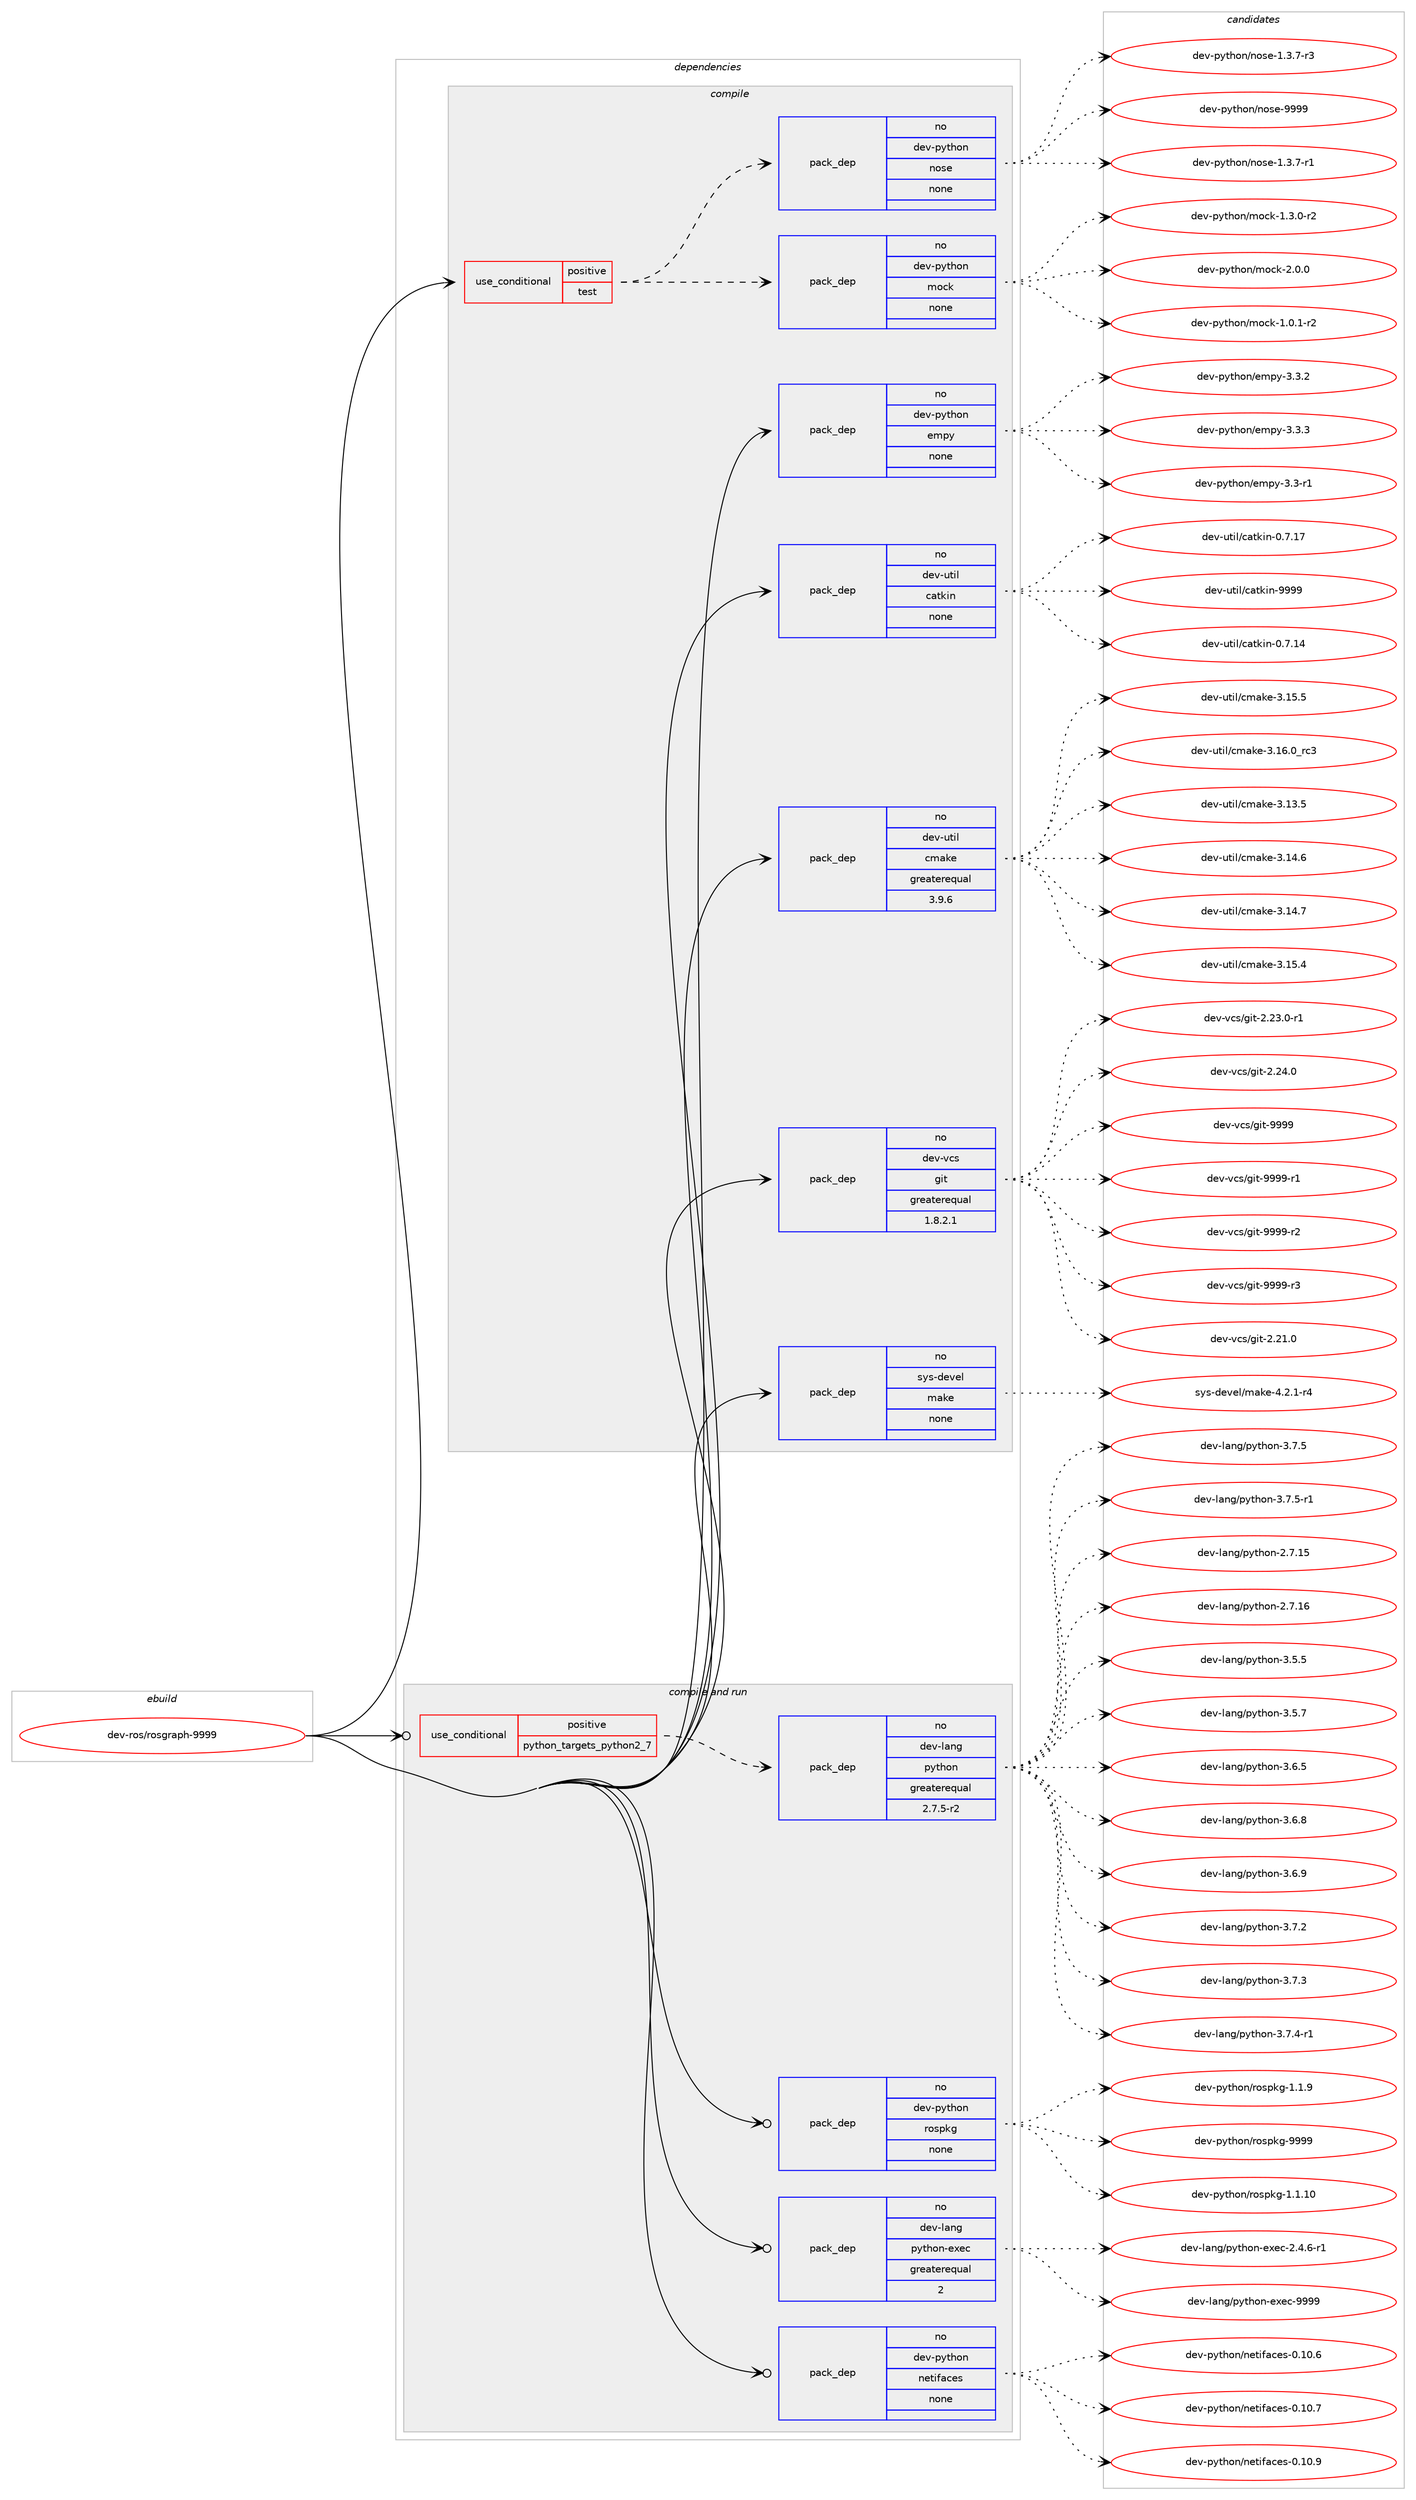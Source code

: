 digraph prolog {

# *************
# Graph options
# *************

newrank=true;
concentrate=true;
compound=true;
graph [rankdir=LR,fontname=Helvetica,fontsize=10,ranksep=1.5];#, ranksep=2.5, nodesep=0.2];
edge  [arrowhead=vee];
node  [fontname=Helvetica,fontsize=10];

# **********
# The ebuild
# **********

subgraph cluster_leftcol {
color=gray;
rank=same;
label=<<i>ebuild</i>>;
id [label="dev-ros/rosgraph-9999", color=red, width=4, href="../dev-ros/rosgraph-9999.svg"];
}

# ****************
# The dependencies
# ****************

subgraph cluster_midcol {
color=gray;
label=<<i>dependencies</i>>;
subgraph cluster_compile {
fillcolor="#eeeeee";
style=filled;
label=<<i>compile</i>>;
subgraph cond154670 {
dependency661471 [label=<<TABLE BORDER="0" CELLBORDER="1" CELLSPACING="0" CELLPADDING="4"><TR><TD ROWSPAN="3" CELLPADDING="10">use_conditional</TD></TR><TR><TD>positive</TD></TR><TR><TD>test</TD></TR></TABLE>>, shape=none, color=red];
subgraph pack494895 {
dependency661472 [label=<<TABLE BORDER="0" CELLBORDER="1" CELLSPACING="0" CELLPADDING="4" WIDTH="220"><TR><TD ROWSPAN="6" CELLPADDING="30">pack_dep</TD></TR><TR><TD WIDTH="110">no</TD></TR><TR><TD>dev-python</TD></TR><TR><TD>mock</TD></TR><TR><TD>none</TD></TR><TR><TD></TD></TR></TABLE>>, shape=none, color=blue];
}
dependency661471:e -> dependency661472:w [weight=20,style="dashed",arrowhead="vee"];
subgraph pack494896 {
dependency661473 [label=<<TABLE BORDER="0" CELLBORDER="1" CELLSPACING="0" CELLPADDING="4" WIDTH="220"><TR><TD ROWSPAN="6" CELLPADDING="30">pack_dep</TD></TR><TR><TD WIDTH="110">no</TD></TR><TR><TD>dev-python</TD></TR><TR><TD>nose</TD></TR><TR><TD>none</TD></TR><TR><TD></TD></TR></TABLE>>, shape=none, color=blue];
}
dependency661471:e -> dependency661473:w [weight=20,style="dashed",arrowhead="vee"];
}
id:e -> dependency661471:w [weight=20,style="solid",arrowhead="vee"];
subgraph pack494897 {
dependency661474 [label=<<TABLE BORDER="0" CELLBORDER="1" CELLSPACING="0" CELLPADDING="4" WIDTH="220"><TR><TD ROWSPAN="6" CELLPADDING="30">pack_dep</TD></TR><TR><TD WIDTH="110">no</TD></TR><TR><TD>dev-python</TD></TR><TR><TD>empy</TD></TR><TR><TD>none</TD></TR><TR><TD></TD></TR></TABLE>>, shape=none, color=blue];
}
id:e -> dependency661474:w [weight=20,style="solid",arrowhead="vee"];
subgraph pack494898 {
dependency661475 [label=<<TABLE BORDER="0" CELLBORDER="1" CELLSPACING="0" CELLPADDING="4" WIDTH="220"><TR><TD ROWSPAN="6" CELLPADDING="30">pack_dep</TD></TR><TR><TD WIDTH="110">no</TD></TR><TR><TD>dev-util</TD></TR><TR><TD>catkin</TD></TR><TR><TD>none</TD></TR><TR><TD></TD></TR></TABLE>>, shape=none, color=blue];
}
id:e -> dependency661475:w [weight=20,style="solid",arrowhead="vee"];
subgraph pack494899 {
dependency661476 [label=<<TABLE BORDER="0" CELLBORDER="1" CELLSPACING="0" CELLPADDING="4" WIDTH="220"><TR><TD ROWSPAN="6" CELLPADDING="30">pack_dep</TD></TR><TR><TD WIDTH="110">no</TD></TR><TR><TD>dev-util</TD></TR><TR><TD>cmake</TD></TR><TR><TD>greaterequal</TD></TR><TR><TD>3.9.6</TD></TR></TABLE>>, shape=none, color=blue];
}
id:e -> dependency661476:w [weight=20,style="solid",arrowhead="vee"];
subgraph pack494900 {
dependency661477 [label=<<TABLE BORDER="0" CELLBORDER="1" CELLSPACING="0" CELLPADDING="4" WIDTH="220"><TR><TD ROWSPAN="6" CELLPADDING="30">pack_dep</TD></TR><TR><TD WIDTH="110">no</TD></TR><TR><TD>dev-vcs</TD></TR><TR><TD>git</TD></TR><TR><TD>greaterequal</TD></TR><TR><TD>1.8.2.1</TD></TR></TABLE>>, shape=none, color=blue];
}
id:e -> dependency661477:w [weight=20,style="solid",arrowhead="vee"];
subgraph pack494901 {
dependency661478 [label=<<TABLE BORDER="0" CELLBORDER="1" CELLSPACING="0" CELLPADDING="4" WIDTH="220"><TR><TD ROWSPAN="6" CELLPADDING="30">pack_dep</TD></TR><TR><TD WIDTH="110">no</TD></TR><TR><TD>sys-devel</TD></TR><TR><TD>make</TD></TR><TR><TD>none</TD></TR><TR><TD></TD></TR></TABLE>>, shape=none, color=blue];
}
id:e -> dependency661478:w [weight=20,style="solid",arrowhead="vee"];
}
subgraph cluster_compileandrun {
fillcolor="#eeeeee";
style=filled;
label=<<i>compile and run</i>>;
subgraph cond154671 {
dependency661479 [label=<<TABLE BORDER="0" CELLBORDER="1" CELLSPACING="0" CELLPADDING="4"><TR><TD ROWSPAN="3" CELLPADDING="10">use_conditional</TD></TR><TR><TD>positive</TD></TR><TR><TD>python_targets_python2_7</TD></TR></TABLE>>, shape=none, color=red];
subgraph pack494902 {
dependency661480 [label=<<TABLE BORDER="0" CELLBORDER="1" CELLSPACING="0" CELLPADDING="4" WIDTH="220"><TR><TD ROWSPAN="6" CELLPADDING="30">pack_dep</TD></TR><TR><TD WIDTH="110">no</TD></TR><TR><TD>dev-lang</TD></TR><TR><TD>python</TD></TR><TR><TD>greaterequal</TD></TR><TR><TD>2.7.5-r2</TD></TR></TABLE>>, shape=none, color=blue];
}
dependency661479:e -> dependency661480:w [weight=20,style="dashed",arrowhead="vee"];
}
id:e -> dependency661479:w [weight=20,style="solid",arrowhead="odotvee"];
subgraph pack494903 {
dependency661481 [label=<<TABLE BORDER="0" CELLBORDER="1" CELLSPACING="0" CELLPADDING="4" WIDTH="220"><TR><TD ROWSPAN="6" CELLPADDING="30">pack_dep</TD></TR><TR><TD WIDTH="110">no</TD></TR><TR><TD>dev-lang</TD></TR><TR><TD>python-exec</TD></TR><TR><TD>greaterequal</TD></TR><TR><TD>2</TD></TR></TABLE>>, shape=none, color=blue];
}
id:e -> dependency661481:w [weight=20,style="solid",arrowhead="odotvee"];
subgraph pack494904 {
dependency661482 [label=<<TABLE BORDER="0" CELLBORDER="1" CELLSPACING="0" CELLPADDING="4" WIDTH="220"><TR><TD ROWSPAN="6" CELLPADDING="30">pack_dep</TD></TR><TR><TD WIDTH="110">no</TD></TR><TR><TD>dev-python</TD></TR><TR><TD>netifaces</TD></TR><TR><TD>none</TD></TR><TR><TD></TD></TR></TABLE>>, shape=none, color=blue];
}
id:e -> dependency661482:w [weight=20,style="solid",arrowhead="odotvee"];
subgraph pack494905 {
dependency661483 [label=<<TABLE BORDER="0" CELLBORDER="1" CELLSPACING="0" CELLPADDING="4" WIDTH="220"><TR><TD ROWSPAN="6" CELLPADDING="30">pack_dep</TD></TR><TR><TD WIDTH="110">no</TD></TR><TR><TD>dev-python</TD></TR><TR><TD>rospkg</TD></TR><TR><TD>none</TD></TR><TR><TD></TD></TR></TABLE>>, shape=none, color=blue];
}
id:e -> dependency661483:w [weight=20,style="solid",arrowhead="odotvee"];
}
subgraph cluster_run {
fillcolor="#eeeeee";
style=filled;
label=<<i>run</i>>;
}
}

# **************
# The candidates
# **************

subgraph cluster_choices {
rank=same;
color=gray;
label=<<i>candidates</i>>;

subgraph choice494895 {
color=black;
nodesep=1;
choice1001011184511212111610411111047109111991074549464846494511450 [label="dev-python/mock-1.0.1-r2", color=red, width=4,href="../dev-python/mock-1.0.1-r2.svg"];
choice1001011184511212111610411111047109111991074549465146484511450 [label="dev-python/mock-1.3.0-r2", color=red, width=4,href="../dev-python/mock-1.3.0-r2.svg"];
choice100101118451121211161041111104710911199107455046484648 [label="dev-python/mock-2.0.0", color=red, width=4,href="../dev-python/mock-2.0.0.svg"];
dependency661472:e -> choice1001011184511212111610411111047109111991074549464846494511450:w [style=dotted,weight="100"];
dependency661472:e -> choice1001011184511212111610411111047109111991074549465146484511450:w [style=dotted,weight="100"];
dependency661472:e -> choice100101118451121211161041111104710911199107455046484648:w [style=dotted,weight="100"];
}
subgraph choice494896 {
color=black;
nodesep=1;
choice10010111845112121116104111110471101111151014549465146554511449 [label="dev-python/nose-1.3.7-r1", color=red, width=4,href="../dev-python/nose-1.3.7-r1.svg"];
choice10010111845112121116104111110471101111151014549465146554511451 [label="dev-python/nose-1.3.7-r3", color=red, width=4,href="../dev-python/nose-1.3.7-r3.svg"];
choice10010111845112121116104111110471101111151014557575757 [label="dev-python/nose-9999", color=red, width=4,href="../dev-python/nose-9999.svg"];
dependency661473:e -> choice10010111845112121116104111110471101111151014549465146554511449:w [style=dotted,weight="100"];
dependency661473:e -> choice10010111845112121116104111110471101111151014549465146554511451:w [style=dotted,weight="100"];
dependency661473:e -> choice10010111845112121116104111110471101111151014557575757:w [style=dotted,weight="100"];
}
subgraph choice494897 {
color=black;
nodesep=1;
choice1001011184511212111610411111047101109112121455146514511449 [label="dev-python/empy-3.3-r1", color=red, width=4,href="../dev-python/empy-3.3-r1.svg"];
choice1001011184511212111610411111047101109112121455146514650 [label="dev-python/empy-3.3.2", color=red, width=4,href="../dev-python/empy-3.3.2.svg"];
choice1001011184511212111610411111047101109112121455146514651 [label="dev-python/empy-3.3.3", color=red, width=4,href="../dev-python/empy-3.3.3.svg"];
dependency661474:e -> choice1001011184511212111610411111047101109112121455146514511449:w [style=dotted,weight="100"];
dependency661474:e -> choice1001011184511212111610411111047101109112121455146514650:w [style=dotted,weight="100"];
dependency661474:e -> choice1001011184511212111610411111047101109112121455146514651:w [style=dotted,weight="100"];
}
subgraph choice494898 {
color=black;
nodesep=1;
choice1001011184511711610510847999711610710511045484655464952 [label="dev-util/catkin-0.7.14", color=red, width=4,href="../dev-util/catkin-0.7.14.svg"];
choice1001011184511711610510847999711610710511045484655464955 [label="dev-util/catkin-0.7.17", color=red, width=4,href="../dev-util/catkin-0.7.17.svg"];
choice100101118451171161051084799971161071051104557575757 [label="dev-util/catkin-9999", color=red, width=4,href="../dev-util/catkin-9999.svg"];
dependency661475:e -> choice1001011184511711610510847999711610710511045484655464952:w [style=dotted,weight="100"];
dependency661475:e -> choice1001011184511711610510847999711610710511045484655464955:w [style=dotted,weight="100"];
dependency661475:e -> choice100101118451171161051084799971161071051104557575757:w [style=dotted,weight="100"];
}
subgraph choice494899 {
color=black;
nodesep=1;
choice1001011184511711610510847991099710710145514649514653 [label="dev-util/cmake-3.13.5", color=red, width=4,href="../dev-util/cmake-3.13.5.svg"];
choice1001011184511711610510847991099710710145514649524654 [label="dev-util/cmake-3.14.6", color=red, width=4,href="../dev-util/cmake-3.14.6.svg"];
choice1001011184511711610510847991099710710145514649524655 [label="dev-util/cmake-3.14.7", color=red, width=4,href="../dev-util/cmake-3.14.7.svg"];
choice1001011184511711610510847991099710710145514649534652 [label="dev-util/cmake-3.15.4", color=red, width=4,href="../dev-util/cmake-3.15.4.svg"];
choice1001011184511711610510847991099710710145514649534653 [label="dev-util/cmake-3.15.5", color=red, width=4,href="../dev-util/cmake-3.15.5.svg"];
choice1001011184511711610510847991099710710145514649544648951149951 [label="dev-util/cmake-3.16.0_rc3", color=red, width=4,href="../dev-util/cmake-3.16.0_rc3.svg"];
dependency661476:e -> choice1001011184511711610510847991099710710145514649514653:w [style=dotted,weight="100"];
dependency661476:e -> choice1001011184511711610510847991099710710145514649524654:w [style=dotted,weight="100"];
dependency661476:e -> choice1001011184511711610510847991099710710145514649524655:w [style=dotted,weight="100"];
dependency661476:e -> choice1001011184511711610510847991099710710145514649534652:w [style=dotted,weight="100"];
dependency661476:e -> choice1001011184511711610510847991099710710145514649534653:w [style=dotted,weight="100"];
dependency661476:e -> choice1001011184511711610510847991099710710145514649544648951149951:w [style=dotted,weight="100"];
}
subgraph choice494900 {
color=black;
nodesep=1;
choice10010111845118991154710310511645504650494648 [label="dev-vcs/git-2.21.0", color=red, width=4,href="../dev-vcs/git-2.21.0.svg"];
choice100101118451189911547103105116455046505146484511449 [label="dev-vcs/git-2.23.0-r1", color=red, width=4,href="../dev-vcs/git-2.23.0-r1.svg"];
choice10010111845118991154710310511645504650524648 [label="dev-vcs/git-2.24.0", color=red, width=4,href="../dev-vcs/git-2.24.0.svg"];
choice1001011184511899115471031051164557575757 [label="dev-vcs/git-9999", color=red, width=4,href="../dev-vcs/git-9999.svg"];
choice10010111845118991154710310511645575757574511449 [label="dev-vcs/git-9999-r1", color=red, width=4,href="../dev-vcs/git-9999-r1.svg"];
choice10010111845118991154710310511645575757574511450 [label="dev-vcs/git-9999-r2", color=red, width=4,href="../dev-vcs/git-9999-r2.svg"];
choice10010111845118991154710310511645575757574511451 [label="dev-vcs/git-9999-r3", color=red, width=4,href="../dev-vcs/git-9999-r3.svg"];
dependency661477:e -> choice10010111845118991154710310511645504650494648:w [style=dotted,weight="100"];
dependency661477:e -> choice100101118451189911547103105116455046505146484511449:w [style=dotted,weight="100"];
dependency661477:e -> choice10010111845118991154710310511645504650524648:w [style=dotted,weight="100"];
dependency661477:e -> choice1001011184511899115471031051164557575757:w [style=dotted,weight="100"];
dependency661477:e -> choice10010111845118991154710310511645575757574511449:w [style=dotted,weight="100"];
dependency661477:e -> choice10010111845118991154710310511645575757574511450:w [style=dotted,weight="100"];
dependency661477:e -> choice10010111845118991154710310511645575757574511451:w [style=dotted,weight="100"];
}
subgraph choice494901 {
color=black;
nodesep=1;
choice1151211154510010111810110847109971071014552465046494511452 [label="sys-devel/make-4.2.1-r4", color=red, width=4,href="../sys-devel/make-4.2.1-r4.svg"];
dependency661478:e -> choice1151211154510010111810110847109971071014552465046494511452:w [style=dotted,weight="100"];
}
subgraph choice494902 {
color=black;
nodesep=1;
choice10010111845108971101034711212111610411111045504655464953 [label="dev-lang/python-2.7.15", color=red, width=4,href="../dev-lang/python-2.7.15.svg"];
choice10010111845108971101034711212111610411111045504655464954 [label="dev-lang/python-2.7.16", color=red, width=4,href="../dev-lang/python-2.7.16.svg"];
choice100101118451089711010347112121116104111110455146534653 [label="dev-lang/python-3.5.5", color=red, width=4,href="../dev-lang/python-3.5.5.svg"];
choice100101118451089711010347112121116104111110455146534655 [label="dev-lang/python-3.5.7", color=red, width=4,href="../dev-lang/python-3.5.7.svg"];
choice100101118451089711010347112121116104111110455146544653 [label="dev-lang/python-3.6.5", color=red, width=4,href="../dev-lang/python-3.6.5.svg"];
choice100101118451089711010347112121116104111110455146544656 [label="dev-lang/python-3.6.8", color=red, width=4,href="../dev-lang/python-3.6.8.svg"];
choice100101118451089711010347112121116104111110455146544657 [label="dev-lang/python-3.6.9", color=red, width=4,href="../dev-lang/python-3.6.9.svg"];
choice100101118451089711010347112121116104111110455146554650 [label="dev-lang/python-3.7.2", color=red, width=4,href="../dev-lang/python-3.7.2.svg"];
choice100101118451089711010347112121116104111110455146554651 [label="dev-lang/python-3.7.3", color=red, width=4,href="../dev-lang/python-3.7.3.svg"];
choice1001011184510897110103471121211161041111104551465546524511449 [label="dev-lang/python-3.7.4-r1", color=red, width=4,href="../dev-lang/python-3.7.4-r1.svg"];
choice100101118451089711010347112121116104111110455146554653 [label="dev-lang/python-3.7.5", color=red, width=4,href="../dev-lang/python-3.7.5.svg"];
choice1001011184510897110103471121211161041111104551465546534511449 [label="dev-lang/python-3.7.5-r1", color=red, width=4,href="../dev-lang/python-3.7.5-r1.svg"];
dependency661480:e -> choice10010111845108971101034711212111610411111045504655464953:w [style=dotted,weight="100"];
dependency661480:e -> choice10010111845108971101034711212111610411111045504655464954:w [style=dotted,weight="100"];
dependency661480:e -> choice100101118451089711010347112121116104111110455146534653:w [style=dotted,weight="100"];
dependency661480:e -> choice100101118451089711010347112121116104111110455146534655:w [style=dotted,weight="100"];
dependency661480:e -> choice100101118451089711010347112121116104111110455146544653:w [style=dotted,weight="100"];
dependency661480:e -> choice100101118451089711010347112121116104111110455146544656:w [style=dotted,weight="100"];
dependency661480:e -> choice100101118451089711010347112121116104111110455146544657:w [style=dotted,weight="100"];
dependency661480:e -> choice100101118451089711010347112121116104111110455146554650:w [style=dotted,weight="100"];
dependency661480:e -> choice100101118451089711010347112121116104111110455146554651:w [style=dotted,weight="100"];
dependency661480:e -> choice1001011184510897110103471121211161041111104551465546524511449:w [style=dotted,weight="100"];
dependency661480:e -> choice100101118451089711010347112121116104111110455146554653:w [style=dotted,weight="100"];
dependency661480:e -> choice1001011184510897110103471121211161041111104551465546534511449:w [style=dotted,weight="100"];
}
subgraph choice494903 {
color=black;
nodesep=1;
choice10010111845108971101034711212111610411111045101120101994550465246544511449 [label="dev-lang/python-exec-2.4.6-r1", color=red, width=4,href="../dev-lang/python-exec-2.4.6-r1.svg"];
choice10010111845108971101034711212111610411111045101120101994557575757 [label="dev-lang/python-exec-9999", color=red, width=4,href="../dev-lang/python-exec-9999.svg"];
dependency661481:e -> choice10010111845108971101034711212111610411111045101120101994550465246544511449:w [style=dotted,weight="100"];
dependency661481:e -> choice10010111845108971101034711212111610411111045101120101994557575757:w [style=dotted,weight="100"];
}
subgraph choice494904 {
color=black;
nodesep=1;
choice1001011184511212111610411111047110101116105102979910111545484649484654 [label="dev-python/netifaces-0.10.6", color=red, width=4,href="../dev-python/netifaces-0.10.6.svg"];
choice1001011184511212111610411111047110101116105102979910111545484649484655 [label="dev-python/netifaces-0.10.7", color=red, width=4,href="../dev-python/netifaces-0.10.7.svg"];
choice1001011184511212111610411111047110101116105102979910111545484649484657 [label="dev-python/netifaces-0.10.9", color=red, width=4,href="../dev-python/netifaces-0.10.9.svg"];
dependency661482:e -> choice1001011184511212111610411111047110101116105102979910111545484649484654:w [style=dotted,weight="100"];
dependency661482:e -> choice1001011184511212111610411111047110101116105102979910111545484649484655:w [style=dotted,weight="100"];
dependency661482:e -> choice1001011184511212111610411111047110101116105102979910111545484649484657:w [style=dotted,weight="100"];
}
subgraph choice494905 {
color=black;
nodesep=1;
choice100101118451121211161041111104711411111511210710345494649464948 [label="dev-python/rospkg-1.1.10", color=red, width=4,href="../dev-python/rospkg-1.1.10.svg"];
choice1001011184511212111610411111047114111115112107103454946494657 [label="dev-python/rospkg-1.1.9", color=red, width=4,href="../dev-python/rospkg-1.1.9.svg"];
choice10010111845112121116104111110471141111151121071034557575757 [label="dev-python/rospkg-9999", color=red, width=4,href="../dev-python/rospkg-9999.svg"];
dependency661483:e -> choice100101118451121211161041111104711411111511210710345494649464948:w [style=dotted,weight="100"];
dependency661483:e -> choice1001011184511212111610411111047114111115112107103454946494657:w [style=dotted,weight="100"];
dependency661483:e -> choice10010111845112121116104111110471141111151121071034557575757:w [style=dotted,weight="100"];
}
}

}
